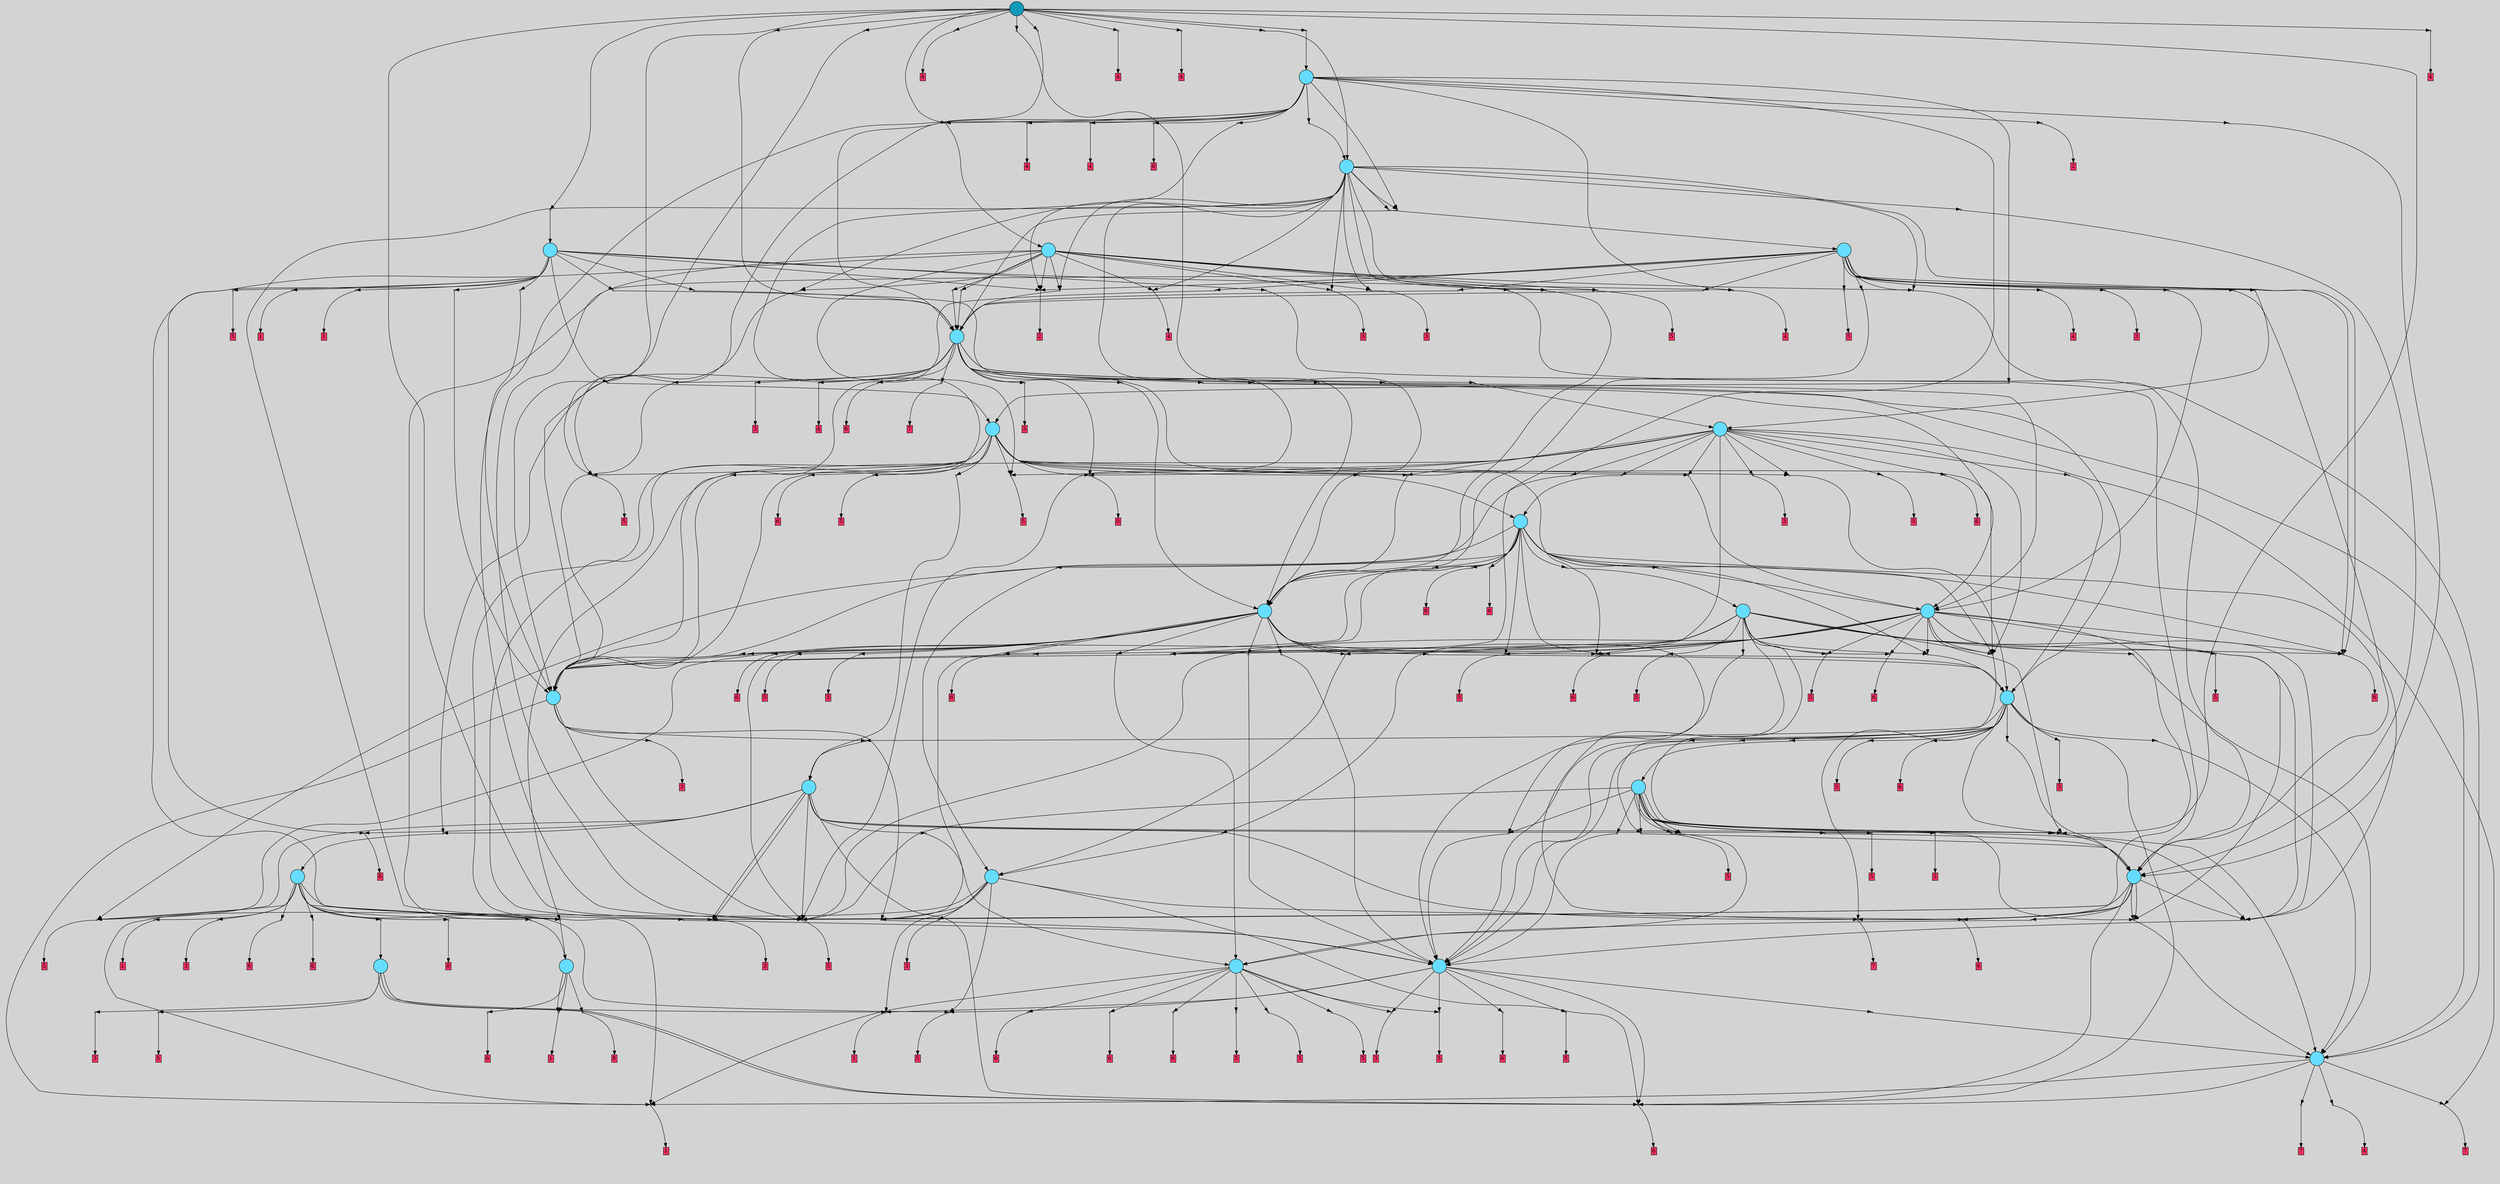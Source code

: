 // File exported with GEGELATI v1.3.1
// On the 2024-07-08 17:40:06
// With the MARL::MarlTPGGraphDotExporter
digraph{
	graph[pad = "0.212, 0.055" bgcolor = lightgray]
	node[shape=circle style = filled label = ""]
		T14 [fillcolor="#66ddff"]
		T43 [fillcolor="#66ddff"]
		T49 [fillcolor="#66ddff"]
		T63 [fillcolor="#66ddff"]
		T84 [fillcolor="#66ddff"]
		T85 [fillcolor="#66ddff"]
		T87 [fillcolor="#66ddff"]
		T124 [fillcolor="#66ddff"]
		T138 [fillcolor="#66ddff"]
		T204 [fillcolor="#66ddff"]
		T218 [fillcolor="#66ddff"]
		T230 [fillcolor="#66ddff"]
		T255 [fillcolor="#66ddff"]
		T291 [fillcolor="#66ddff"]
		T292 [fillcolor="#66ddff"]
		T318 [fillcolor="#66ddff"]
		T462 [fillcolor="#66ddff"]
		T463 [fillcolor="#66ddff"]
		T528 [fillcolor="#66ddff"]
		T565 [fillcolor="#66ddff"]
		T637 [fillcolor="#66ddff"]
		T638 [fillcolor="#66ddff"]
		T652 [fillcolor="#66ddff"]
		T676 [fillcolor="#66ddff"]
		T828 [fillcolor="#1199bb"]
		P27655 [fillcolor="#cccccc" shape=point] //
		I27655 [shape=box style=invis label="7|6&4|7#0|1&#92;n2|5&2|5#1|0&#92;n7|1&3|4#1|6&#92;n4|3&1|3#0|6&#92;n"]
		P27655 -> I27655[style=invis]
		A13993 [fillcolor="#ff3366" shape=box margin=0.03 width=0 height=0 label="6"]
		T14 -> P27655 -> A13993
		P27656 [fillcolor="#cccccc" shape=point] //
		I27656 [shape=box style=invis label="5|4&2|3#4|0&#92;n6|4&3|7#3|3&#92;n7|3&3|6#2|3&#92;n7|3&1|0#3|0&#92;n1|5&2|3#4|5&#92;n5|3&3|1#4|7&#92;n1|6&0|0#4|5&#92;n"]
		P27656 -> I27656[style=invis]
		A13994 [fillcolor="#ff3366" shape=box margin=0.03 width=0 height=0 label="1"]
		T14 -> P27656 -> A13994
		P27657 [fillcolor="#cccccc" shape=point] //
		I27657 [shape=box style=invis label="3|0&2|4#3|6&#92;n0|6&1|2#1|1&#92;n5|6&2|0#0|4&#92;n0|4&1|3#2|6&#92;n1|3&3|7#3|1&#92;n4|4&3|0#0|1&#92;n6|1&1|6#3|7&#92;n5|4&4|2#3|2&#92;n5|5&1|1#4|6&#92;n"]
		P27657 -> I27657[style=invis]
		A13995 [fillcolor="#ff3366" shape=box margin=0.03 width=0 height=0 label="8"]
		T14 -> P27657 -> A13995
		T14 -> P27656
		P27658 [fillcolor="#cccccc" shape=point] //
		I27658 [shape=box style=invis label="2|5&3|4#0|5&#92;n5|7&0|5#1|4&#92;n5|6&1|7#4|5&#92;n7|2&2|1#3|7&#92;n7|0&2|7#1|7&#92;n4|2&3|2#0|2&#92;n5|4&2|3#0|6&#92;n5|2&2|3#3|7&#92;n"]
		P27658 -> I27658[style=invis]
		A13996 [fillcolor="#ff3366" shape=box margin=0.03 width=0 height=0 label="7"]
		T43 -> P27658 -> A13996
		P27659 [fillcolor="#cccccc" shape=point] //
		I27659 [shape=box style=invis label="8|6&2|6#3|3&#92;n1|0&0|5#2|2&#92;n7|5&2|0#0|6&#92;n0|5&3|0#2|5&#92;n3|4&1|1#0|7&#92;n"]
		P27659 -> I27659[style=invis]
		A13997 [fillcolor="#ff3366" shape=box margin=0.03 width=0 height=0 label="6"]
		T43 -> P27659 -> A13997
		P27660 [fillcolor="#cccccc" shape=point] //
		I27660 [shape=box style=invis label="3|3&2|7#1|4&#92;n5|3&1|3#4|1&#92;n1|6&4|4#4|6&#92;n2|5&3|0#2|4&#92;n5|3&3|0#4|7&#92;n"]
		P27660 -> I27660[style=invis]
		A13998 [fillcolor="#ff3366" shape=box margin=0.03 width=0 height=0 label="4"]
		T43 -> P27660 -> A13998
		P27661 [fillcolor="#cccccc" shape=point] //
		I27661 [shape=box style=invis label="7|2&2|0#3|7&#92;n5|4&2|3#0|6&#92;n5|7&0|5#1|4&#92;n2|5&3|4#0|5&#92;n7|1&3|7#0|3&#92;n4|2&3|2#0|2&#92;n3|4&0|3#1|3&#92;n7|2&2|2#0|4&#92;n2|3&0|1#0|6&#92;n5|7&2|3#3|7&#92;n"]
		P27661 -> I27661[style=invis]
		A13999 [fillcolor="#ff3366" shape=box margin=0.03 width=0 height=0 label="7"]
		T43 -> P27661 -> A13999
		P27662 [fillcolor="#cccccc" shape=point] //
		I27662 [shape=box style=invis label="8|3&1|5#3|7&#92;n3|3&3|4#2|7&#92;n0|7&2|3#4|3&#92;n0|0&3|4#1|4&#92;n5|4&2|7#4|0&#92;n"]
		P27662 -> I27662[style=invis]
		A14000 [fillcolor="#ff3366" shape=box margin=0.03 width=0 height=0 label="1"]
		T43 -> P27662 -> A14000
		P27663 [fillcolor="#cccccc" shape=point] //
		I27663 [shape=box style=invis label="0|7&2|4#2|1&#92;n7|3&1|1#1|5&#92;n4|6&3|3#0|4&#92;n7|7&4|6#4|6&#92;n6|7&0|7#3|5&#92;n"]
		P27663 -> I27663[style=invis]
		A14001 [fillcolor="#ff3366" shape=box margin=0.03 width=0 height=0 label="3"]
		T49 -> P27663 -> A14001
		P27664 [fillcolor="#cccccc" shape=point] //
		I27664 [shape=box style=invis label="5|0&2|4#1|1&#92;n8|5&3|7#3|4&#92;n8|6&0|5#4|0&#92;n5|3&2|1#0|6&#92;n2|5&4|2#0|4&#92;n3|2&3|4#3|1&#92;n2|7&4|2#0|6&#92;n"]
		P27664 -> I27664[style=invis]
		A14002 [fillcolor="#ff3366" shape=box margin=0.03 width=0 height=0 label="5"]
		T49 -> P27664 -> A14002
		T49 -> P27659
		P27665 [fillcolor="#cccccc" shape=point] //
		I27665 [shape=box style=invis label="3|3&3|4#2|1&#92;n2|4&2|4#1|4&#92;n5|4&2|3#4|0&#92;n4|3&3|6#2|3&#92;n1|5&1|0#2|2&#92;n5|3&2|3#4|7&#92;n1|6&0|0#4|5&#92;n8|4&1|5#3|7&#92;n4|0&2|7#3|5&#92;n1|5&2|3#4|5&#92;n"]
		P27665 -> I27665[style=invis]
		A14003 [fillcolor="#ff3366" shape=box margin=0.03 width=0 height=0 label="1"]
		T49 -> P27665 -> A14003
		T49 -> P27659
		P27666 [fillcolor="#cccccc" shape=point] //
		I27666 [shape=box style=invis label="1|0&0|1#2|2&#92;n5|0&4|5#1|7&#92;n8|6&2|6#3|3&#92;n7|5&2|0#0|6&#92;n0|5&3|0#2|5&#92;n3|4&1|1#0|7&#92;n"]
		P27666 -> I27666[style=invis]
		A14004 [fillcolor="#ff3366" shape=box margin=0.03 width=0 height=0 label="6"]
		T63 -> P27666 -> A14004
		P27667 [fillcolor="#cccccc" shape=point] //
		I27667 [shape=box style=invis label="8|2&4|4#3|6&#92;n4|5&2|6#3|5&#92;n4|5&3|1#0|1&#92;n2|3&1|5#1|6&#92;n"]
		P27667 -> I27667[style=invis]
		A14005 [fillcolor="#ff3366" shape=box margin=0.03 width=0 height=0 label="5"]
		T63 -> P27667 -> A14005
		T63 -> P27665
		P27668 [fillcolor="#cccccc" shape=point] //
		I27668 [shape=box style=invis label="1|0&2|7#4|1&#92;n8|3&1|5#0|6&#92;n1|1&1|7#1|7&#92;n8|6&1|7#4|4&#92;n7|7&4|0#2|5&#92;n3|5&3|5#1|5&#92;n"]
		P27668 -> I27668[style=invis]
		T63 -> P27668 -> T43
		T63 -> P27659
		P27669 [fillcolor="#cccccc" shape=point] //
		I27669 [shape=box style=invis label="7|7&4|6#4|6&#92;n1|6&3|3#0|4&#92;n6|7&0|7#3|5&#92;n5|0&2|6#3|2&#92;n7|3&1|1#1|5&#92;n"]
		P27669 -> I27669[style=invis]
		A14006 [fillcolor="#ff3366" shape=box margin=0.03 width=0 height=0 label="3"]
		T63 -> P27669 -> A14006
		P27670 [fillcolor="#cccccc" shape=point] //
		I27670 [shape=box style=invis label="5|0&2|1#1|3&#92;n1|6&4|5#2|3&#92;n7|5&3|0#4|6&#92;n8|6&0|5#4|0&#92;n"]
		P27670 -> I27670[style=invis]
		A14007 [fillcolor="#ff3366" shape=box margin=0.03 width=0 height=0 label="5"]
		T63 -> P27670 -> A14007
		P27671 [fillcolor="#cccccc" shape=point] //
		I27671 [shape=box style=invis label="8|5&4|0#0|4&#92;n2|1&4|2#0|6&#92;n5|0&3|2#4|6&#92;n5|3&2|0#3|4&#92;n"]
		P27671 -> I27671[style=invis]
		A14008 [fillcolor="#ff3366" shape=box margin=0.03 width=0 height=0 label="5"]
		T63 -> P27671 -> A14008
		P27672 [fillcolor="#cccccc" shape=point] //
		I27672 [shape=box style=invis label="5|0&4|5#1|7&#92;n8|6&2|6#3|3&#92;n5|3&4|7#1|3&#92;n2|0&3|5#0|2&#92;n1|0&0|1#2|2&#92;n7|0&2|0#0|4&#92;n0|5&3|0#2|5&#92;n3|4&1|1#0|7&#92;n"]
		P27672 -> I27672[style=invis]
		T84 -> P27672 -> T63
		P27673 [fillcolor="#cccccc" shape=point] //
		I27673 [shape=box style=invis label="1|3&2|3#0|0&#92;n0|7&2|0#2|1&#92;n3|0&2|1#3|1&#92;n6|2&4|3#2|0&#92;n7|7&2|6#0|6&#92;n"]
		P27673 -> I27673[style=invis]
		A14009 [fillcolor="#ff3366" shape=box margin=0.03 width=0 height=0 label="3"]
		T84 -> P27673 -> A14009
		T84 -> P27659
		T84 -> P27665
		P27674 [fillcolor="#cccccc" shape=point] //
		I27674 [shape=box style=invis label="8|6&2|6#3|3&#92;n0|5&3|0#2|5&#92;n7|5&3|0#0|6&#92;n1|0&0|5#2|2&#92;n3|4&1|1#0|7&#92;n"]
		P27674 -> I27674[style=invis]
		A14010 [fillcolor="#ff3366" shape=box margin=0.03 width=0 height=0 label="6"]
		T84 -> P27674 -> A14010
		T84 -> P27670
		T84 -> P27662
		P27675 [fillcolor="#cccccc" shape=point] //
		I27675 [shape=box style=invis label="8|6&2|6#3|3&#92;n0|5&3|0#2|5&#92;n7|5&1|0#0|6&#92;n1|0&0|5#2|2&#92;n3|4&1|1#0|7&#92;n"]
		P27675 -> I27675[style=invis]
		A14011 [fillcolor="#ff3366" shape=box margin=0.03 width=0 height=0 label="6"]
		T85 -> P27675 -> A14011
		T85 -> P27667
		T85 -> P27662
		P27676 [fillcolor="#cccccc" shape=point] //
		I27676 [shape=box style=invis label="0|0&3|1#4|5&#92;n4|5&2|7#0|6&#92;n6|5&3|4#4|7&#92;n"]
		P27676 -> I27676[style=invis]
		A14012 [fillcolor="#ff3366" shape=box margin=0.03 width=0 height=0 label="6"]
		T85 -> P27676 -> A14012
		P27677 [fillcolor="#cccccc" shape=point] //
		I27677 [shape=box style=invis label="5|0&2|4#1|1&#92;n4|1&3|6#2|1&#92;n8|5&3|7#3|4&#92;n8|6&0|5#4|0&#92;n5|3&2|1#0|3&#92;n2|5&4|2#0|4&#92;n3|2&3|4#3|1&#92;n2|7&4|2#0|6&#92;n"]
		P27677 -> I27677[style=invis]
		A14013 [fillcolor="#ff3366" shape=box margin=0.03 width=0 height=0 label="5"]
		T85 -> P27677 -> A14013
		P27678 [fillcolor="#cccccc" shape=point] //
		I27678 [shape=box style=invis label="2|2&4|7#0|6&#92;n2|3&1|5#1|6&#92;n6|5&3|3#1|5&#92;n1|4&3|6#4|6&#92;n3|0&1|0#3|5&#92;n8|2&4|0#3|6&#92;n"]
		P27678 -> I27678[style=invis]
		A14014 [fillcolor="#ff3366" shape=box margin=0.03 width=0 height=0 label="5"]
		T85 -> P27678 -> A14014
		T85 -> P27669
		P27679 [fillcolor="#cccccc" shape=point] //
		I27679 [shape=box style=invis label="2|2&4|7#0|6&#92;n2|3&1|5#1|6&#92;n6|5&3|3#1|5&#92;n8|2&4|0#3|6&#92;n3|0&1|0#3|5&#92;n1|2&3|6#4|6&#92;n"]
		P27679 -> I27679[style=invis]
		A14015 [fillcolor="#ff3366" shape=box margin=0.03 width=0 height=0 label="5"]
		T85 -> P27679 -> A14015
		P27680 [fillcolor="#cccccc" shape=point] //
		I27680 [shape=box style=invis label="8|0&2|6#3|3&#92;n5|5&3|0#2|5&#92;n7|5&3|0#0|6&#92;n1|0&0|5#2|2&#92;n"]
		P27680 -> I27680[style=invis]
		A14016 [fillcolor="#ff3366" shape=box margin=0.03 width=0 height=0 label="6"]
		T85 -> P27680 -> A14016
		P27681 [fillcolor="#cccccc" shape=point] //
		I27681 [shape=box style=invis label="1|0&0|1#2|2&#92;n8|6&2|6#3|3&#92;n2|0&3|5#0|2&#92;n5|0&4|5#1|7&#92;n7|0&2|0#0|6&#92;n0|5&3|0#2|5&#92;n3|4&1|1#0|7&#92;n"]
		P27681 -> I27681[style=invis]
		T87 -> P27681 -> T63
		P27682 [fillcolor="#cccccc" shape=point] //
		I27682 [shape=box style=invis label="5|0&2|3#0|4&#92;n2|4&1|6#2|3&#92;n3|1&2|2#4|3&#92;n5|7&0|1#2|3&#92;n3|6&3|0#3|2&#92;n"]
		P27682 -> I27682[style=invis]
		A14017 [fillcolor="#ff3366" shape=box margin=0.03 width=0 height=0 label="5"]
		T87 -> P27682 -> A14017
		P27683 [fillcolor="#cccccc" shape=point] //
		I27683 [shape=box style=invis label="2|1&2|0#1|6&#92;n5|4&2|3#4|0&#92;n4|3&3|6#2|3&#92;n3|3&3|4#2|1&#92;n1|5&1|0#2|2&#92;n5|3&2|3#4|7&#92;n1|6&0|0#4|5&#92;n8|4&1|5#3|7&#92;n4|0&2|7#1|5&#92;n1|5&2|3#4|5&#92;n"]
		P27683 -> I27683[style=invis]
		A14018 [fillcolor="#ff3366" shape=box margin=0.03 width=0 height=0 label="1"]
		T87 -> P27683 -> A14018
		P27684 [fillcolor="#cccccc" shape=point] //
		I27684 [shape=box style=invis label="0|7&2|4#2|1&#92;n3|0&1|2#4|3&#92;n4|6&2|3#0|4&#92;n7|3&2|7#2|7&#92;n7|5&4|2#4|6&#92;n"]
		P27684 -> I27684[style=invis]
		A14019 [fillcolor="#ff3366" shape=box margin=0.03 width=0 height=0 label="3"]
		T87 -> P27684 -> A14019
		T87 -> P27670
		P27685 [fillcolor="#cccccc" shape=point] //
		I27685 [shape=box style=invis label="2|6&1|2#2|4&#92;n8|6&2|6#3|3&#92;n1|0&0|5#2|2&#92;n3|4&1|1#0|7&#92;n0|5&3|0#2|5&#92;n7|5&2|0#0|6&#92;n"]
		P27685 -> I27685[style=invis]
		A14020 [fillcolor="#ff3366" shape=box margin=0.03 width=0 height=0 label="6"]
		T87 -> P27685 -> A14020
		P27686 [fillcolor="#cccccc" shape=point] //
		I27686 [shape=box style=invis label="0|5&3|0#2|2&#92;n7|4&3|0#0|6&#92;n3|5&0|2#4|1&#92;n1|0&0|5#2|2&#92;n3|4&1|1#0|7&#92;n"]
		P27686 -> I27686[style=invis]
		A14021 [fillcolor="#ff3366" shape=box margin=0.03 width=0 height=0 label="6"]
		T87 -> P27686 -> A14021
		P27687 [fillcolor="#cccccc" shape=point] //
		I27687 [shape=box style=invis label="6|0&4|5#1|0&#92;n3|6&3|3#0|4&#92;n0|7&2|4#2|1&#92;n1|6&2|6#1|0&#92;n6|4&0|7#3|5&#92;n"]
		P27687 -> I27687[style=invis]
		T87 -> P27687 -> T14
		P27688 [fillcolor="#cccccc" shape=point] //
		I27688 [shape=box style=invis label="1|5&2|3#4|5&#92;n2|4&2|4#1|4&#92;n5|4&2|3#4|0&#92;n4|3&3|6#2|3&#92;n1|5&1|0#2|2&#92;n5|7&2|3#4|7&#92;n1|6&0|0#4|5&#92;n4|0&2|7#3|5&#92;n3|3&3|4#2|1&#92;n"]
		P27688 -> I27688[style=invis]
		T87 -> P27688 -> T49
		P27689 [fillcolor="#cccccc" shape=point] //
		I27689 [shape=box style=invis label="6|0&4|5#1|0&#92;n6|4&0|7#3|5&#92;n0|7&2|4#2|4&#92;n1|6&2|6#1|0&#92;n3|6&3|3#0|4&#92;n"]
		P27689 -> I27689[style=invis]
		T87 -> P27689 -> T14
		P27690 [fillcolor="#cccccc" shape=point] //
		I27690 [shape=box style=invis label="1|4&4|7#4|5&#92;n0|6&1|2#1|1&#92;n5|6&2|0#0|4&#92;n3|0&2|4#4|6&#92;n0|4&1|3#2|6&#92;n1|3&3|7#3|1&#92;n4|4&3|0#0|1&#92;n6|1&1|6#3|7&#92;n5|4&4|2#3|2&#92;n5|5&1|1#4|6&#92;n"]
		P27690 -> I27690[style=invis]
		A14022 [fillcolor="#ff3366" shape=box margin=0.03 width=0 height=0 label="8"]
		T87 -> P27690 -> A14022
		P27691 [fillcolor="#cccccc" shape=point] //
		I27691 [shape=box style=invis label="4|6&1|5#2|0&#92;n8|6&2|6#3|3&#92;n5|4&4|7#3|2&#92;n3|4&1|1#0|7&#92;n0|5&3|0#2|5&#92;n1|0&0|5#2|2&#92;n7|5&4|0#0|6&#92;n"]
		P27691 -> I27691[style=invis]
		T124 -> P27691 -> T85
		P27692 [fillcolor="#cccccc" shape=point] //
		I27692 [shape=box style=invis label="0|5&4|2#0|4&#92;n6|5&3|3#1|6&#92;n5|3&2|6#3|2&#92;n1|0&2|2#1|3&#92;n2|2&4|2#1|1&#92;n1|6&4|5#1|3&#92;n2|4&0|1#0|5&#92;n"]
		P27692 -> I27692[style=invis]
		T124 -> P27692 -> T43
		P27693 [fillcolor="#cccccc" shape=point] //
		I27693 [shape=box style=invis label="2|5&3|4#0|5&#92;n5|7&0|5#1|4&#92;n5|6&1|7#4|5&#92;n8|2&1|7#1|1&#92;n7|0&2|7#1|7&#92;n4|2&3|2#0|2&#92;n7|2&2|1#3|7&#92;n5|4&2|3#0|6&#92;n"]
		P27693 -> I27693[style=invis]
		A14023 [fillcolor="#ff3366" shape=box margin=0.03 width=0 height=0 label="7"]
		T124 -> P27693 -> A14023
		P27694 [fillcolor="#cccccc" shape=point] //
		I27694 [shape=box style=invis label="1|0&0|1#2|2&#92;n7|0&3|3#2|3&#92;n0|5&3|0#2|5&#92;n5|0&4|5#1|7&#92;n7|0&1|0#0|6&#92;n8|6&2|6#3|3&#92;n3|4&1|1#0|7&#92;n"]
		P27694 -> I27694[style=invis]
		T124 -> P27694 -> T63
		T124 -> P27674
		P27695 [fillcolor="#cccccc" shape=point] //
		I27695 [shape=box style=invis label="1|3&2|3#0|5&#92;n3|0&3|1#3|1&#92;n7|7&2|6#0|6&#92;n"]
		P27695 -> I27695[style=invis]
		A14024 [fillcolor="#ff3366" shape=box margin=0.03 width=0 height=0 label="3"]
		T124 -> P27695 -> A14024
		P27696 [fillcolor="#cccccc" shape=point] //
		I27696 [shape=box style=invis label="8|0&1|5#3|0&#92;n3|3&3|4#2|1&#92;n8|5&0|6#4|3&#92;n4|3&3|6#2|3&#92;n1|3&1|0#2|2&#92;n7|4&0|1#4|3&#92;n5|3&2|3#4|7&#92;n4|0&2|5#1|5&#92;n"]
		P27696 -> I27696[style=invis]
		A14025 [fillcolor="#ff3366" shape=box margin=0.03 width=0 height=0 label="5"]
		T124 -> P27696 -> A14025
		T124 -> P27659
		T124 -> P27692
		P27697 [fillcolor="#cccccc" shape=point] //
		I27697 [shape=box style=invis label="4|6&1|5#2|0&#92;n8|6&2|6#3|3&#92;n7|5&4|0#0|6&#92;n3|4&1|1#0|7&#92;n0|5&3|0#2|5&#92;n1|0&0|5#2|2&#92;n5|4&4|4#3|2&#92;n"]
		P27697 -> I27697[style=invis]
		T138 -> P27697 -> T85
		T138 -> P27692
		T138 -> P27693
		P27698 [fillcolor="#cccccc" shape=point] //
		I27698 [shape=box style=invis label="4|2&2|6#3|1&#92;n1|7&3|7#0|3&#92;n5|0&3|6#4|0&#92;n4|4&1|1#0|4&#92;n1|6&3|0#0|1&#92;n"]
		P27698 -> I27698[style=invis]
		A14026 [fillcolor="#ff3366" shape=box margin=0.03 width=0 height=0 label="6"]
		T138 -> P27698 -> A14026
		T138 -> P27695
		T138 -> P27696
		T138 -> P27694
		T138 -> P27659
		T138 -> P27682
		T138 -> P27695
		P27699 [fillcolor="#cccccc" shape=point] //
		I27699 [shape=box style=invis label="5|4&2|3#4|0&#92;n2|4&2|4#1|4&#92;n4|5&3|6#2|3&#92;n2|3&2|3#4|7&#92;n1|5&1|0#2|2&#92;n1|5&2|3#4|5&#92;n1|4&0|0#4|5&#92;n8|4&1|5#3|7&#92;n4|5&4|3#4|1&#92;n"]
		P27699 -> I27699[style=invis]
		T138 -> P27699 -> T87
		P27700 [fillcolor="#cccccc" shape=point] //
		I27700 [shape=box style=invis label="7|5&4|0#0|6&#92;n8|6&2|6#3|3&#92;n3|4&1|1#0|7&#92;n0|5&3|0#2|5&#92;n1|0&2|5#2|2&#92;n5|0&1|3#2|7&#92;n5|4&4|4#3|2&#92;n"]
		P27700 -> I27700[style=invis]
		T204 -> P27700 -> T85
		P27701 [fillcolor="#cccccc" shape=point] //
		I27701 [shape=box style=invis label="1|2&2|0#4|3&#92;n2|3&0|2#4|2&#92;n3|1&3|0#3|5&#92;n2|2&1|2#4|6&#92;n5|2&4|0#3|5&#92;n1|3&4|3#1|2&#92;n2|0&1|4#2|0&#92;n5|6&3|3#1|5&#92;n"]
		P27701 -> I27701[style=invis]
		T204 -> P27701 -> T43
		P27702 [fillcolor="#cccccc" shape=point] //
		I27702 [shape=box style=invis label="1|2&1|1#4|4&#92;n7|7&2|6#0|7&#92;n0|5&3|2#2|3&#92;n7|6&2|3#0|4&#92;n7|0&1|0#0|6&#92;n7|5&4|3#2|2&#92;n6|0&1|2#4|4&#92;n"]
		P27702 -> I27702[style=invis]
		T204 -> P27702 -> T63
		P27703 [fillcolor="#cccccc" shape=point] //
		I27703 [shape=box style=invis label="8|2&4|0#3|6&#92;n2|3&1|1#1|6&#92;n6|5&3|3#1|5&#92;n2|2&4|7#0|6&#92;n3|0&1|0#3|5&#92;n1|2&3|6#4|6&#92;n"]
		P27703 -> I27703[style=invis]
		A14027 [fillcolor="#ff3366" shape=box margin=0.03 width=0 height=0 label="5"]
		T204 -> P27703 -> A14027
		P27704 [fillcolor="#cccccc" shape=point] //
		I27704 [shape=box style=invis label="0|7&0|3#1|2&#92;n0|0&4|2#0|3&#92;n1|4&0|3#4|5&#92;n0|5&2|2#2|1&#92;n"]
		P27704 -> I27704[style=invis]
		T204 -> P27704 -> T124
		P27705 [fillcolor="#cccccc" shape=point] //
		I27705 [shape=box style=invis label="1|3&3|7#0|2&#92;n0|1&1|0#3|2&#92;n3|0&2|4#0|2&#92;n0|1&1|0#0|3&#92;n1|4&3|3#3|1&#92;n"]
		P27705 -> I27705[style=invis]
		T204 -> P27705 -> T124
		P27706 [fillcolor="#cccccc" shape=point] //
		I27706 [shape=box style=invis label="3|5&2|5#3|2&#92;n5|0&4|5#3|6&#92;n4|5&2|1#3|6&#92;n3|4&1|1#0|5&#92;n3|2&3|5#1|5&#92;n5|7&1|2#4|2&#92;n0|4&1|2#0|4&#92;n4|0&1|0#4|6&#92;n6|4&1|2#3|5&#92;n"]
		P27706 -> I27706[style=invis]
		T204 -> P27706 -> T63
		P27707 [fillcolor="#cccccc" shape=point] //
		I27707 [shape=box style=invis label="8|2&2|0#3|6&#92;n8|2&3|6#4|6&#92;n3|0&1|0#3|5&#92;n"]
		P27707 -> I27707[style=invis]
		A14028 [fillcolor="#ff3366" shape=box margin=0.03 width=0 height=0 label="5"]
		T204 -> P27707 -> A14028
		T204 -> P27700
		T204 -> P27701
		P27708 [fillcolor="#cccccc" shape=point] //
		I27708 [shape=box style=invis label="0|0&3|2#0|3&#92;n5|2&1|0#2|2&#92;n1|4&0|3#4|5&#92;n"]
		P27708 -> I27708[style=invis]
		T204 -> P27708 -> T124
		T204 -> P27696
		P27709 [fillcolor="#cccccc" shape=point] //
		I27709 [shape=box style=invis label="1|5&2|0#1|7&#92;n3|0&0|7#0|0&#92;n8|2&0|2#1|4&#92;n5|6&4|2#3|6&#92;n5|4&1|0#2|6&#92;n8|0&0|7#4|5&#92;n2|7&0|6#0|7&#92;n5|0&3|7#4|1&#92;n3|2&0|7#1|3&#92;n"]
		P27709 -> I27709[style=invis]
		A14029 [fillcolor="#ff3366" shape=box margin=0.03 width=0 height=0 label="3"]
		T204 -> P27709 -> A14029
		T204 -> P27700
		T218 -> P27662
		T218 -> P27672
		P27710 [fillcolor="#cccccc" shape=point] //
		I27710 [shape=box style=invis label="1|7&2|0#0|7&#92;n1|2&3|6#4|6&#92;n8|2&4|0#3|6&#92;n6|5&4|1#1|5&#92;n2|7&3|2#1|2&#92;n2|2&4|7#0|6&#92;n5|4&4|4#3|4&#92;n2|3&1|5#1|6&#92;n2|0&1|1#3|5&#92;n8|5&2|5#3|6&#92;n"]
		P27710 -> I27710[style=invis]
		T218 -> P27710 -> T138
		P27711 [fillcolor="#cccccc" shape=point] //
		I27711 [shape=box style=invis label="7|7&2|6#0|6&#92;n3|0&3|1#4|1&#92;n"]
		P27711 -> I27711[style=invis]
		A14030 [fillcolor="#ff3366" shape=box margin=0.03 width=0 height=0 label="3"]
		T218 -> P27711 -> A14030
		T218 -> P27696
		P27712 [fillcolor="#cccccc" shape=point] //
		I27712 [shape=box style=invis label="1|2&2|0#4|3&#92;n1|3&1|6#0|3&#92;n1|3&0|2#4|2&#92;n2|0&1|4#2|5&#92;n5|6&3|3#1|5&#92;n2|4&1|0#0|1&#92;n5|2&4|0#3|5&#92;n"]
		P27712 -> I27712[style=invis]
		T230 -> P27712 -> T43
		P27713 [fillcolor="#cccccc" shape=point] //
		I27713 [shape=box style=invis label="7|5&4|3#2|2&#92;n7|7&2|6#0|7&#92;n0|5&3|2#2|3&#92;n7|0&1|0#0|6&#92;n7|5&3|4#1|6&#92;n1|2&1|1#4|4&#92;n6|0&1|2#4|4&#92;n"]
		P27713 -> I27713[style=invis]
		T230 -> P27713 -> T63
		P27714 [fillcolor="#cccccc" shape=point] //
		I27714 [shape=box style=invis label="8|7&4|4#3|6&#92;n7|7&2|3#1|5&#92;n0|0&1|0#3|5&#92;n1|2&3|6#4|5&#92;n2|1&4|6#0|4&#92;n"]
		P27714 -> I27714[style=invis]
		A14031 [fillcolor="#ff3366" shape=box margin=0.03 width=0 height=0 label="5"]
		T230 -> P27714 -> A14031
		P27715 [fillcolor="#cccccc" shape=point] //
		I27715 [shape=box style=invis label="1|0&0|1#2|2&#92;n3|4&1|1#0|7&#92;n0|5&3|4#2|5&#92;n7|0&3|3#2|3&#92;n7|0&1|0#0|6&#92;n8|6&2|6#3|3&#92;n5|0&4|5#1|6&#92;n"]
		P27715 -> I27715[style=invis]
		T230 -> P27715 -> T63
		T230 -> P27705
		P27716 [fillcolor="#cccccc" shape=point] //
		I27716 [shape=box style=invis label="5|5&3|6#4|2&#92;n8|6&1|3#3|3&#92;n6|3&2|7#4|1&#92;n5|3&3|0#1|4&#92;n0|1&2|0#2|6&#92;n1|0&0|5#2|6&#92;n1|4&0|1#2|6&#92;n7|4&0|1#2|0&#92;n"]
		P27716 -> I27716[style=invis]
		A14032 [fillcolor="#ff3366" shape=box margin=0.03 width=0 height=0 label="6"]
		T230 -> P27716 -> A14032
		P27717 [fillcolor="#cccccc" shape=point] //
		I27717 [shape=box style=invis label="8|7&0|2#0|1&#92;n4|7&1|3#3|0&#92;n8|0&2|5#3|4&#92;n2|7&4|0#0|3&#92;n"]
		P27717 -> I27717[style=invis]
		A14033 [fillcolor="#ff3366" shape=box margin=0.03 width=0 height=0 label="3"]
		T230 -> P27717 -> A14033
		T230 -> P27693
		P27718 [fillcolor="#cccccc" shape=point] //
		I27718 [shape=box style=invis label="8|4&0|5#3|4&#92;n2|4&2|2#1|2&#92;n0|2&3|1#0|0&#92;n2|6&2|1#4|4&#92;n6|0&0|6#2|1&#92;n"]
		P27718 -> I27718[style=invis]
		T230 -> P27718 -> T204
		T230 -> P27708
		P27719 [fillcolor="#cccccc" shape=point] //
		I27719 [shape=box style=invis label="0|0&4|2#3|3&#92;n0|5&2|2#2|6&#92;n8|0&1|3#2|0&#92;n1|7&0|3#4|5&#92;n"]
		P27719 -> I27719[style=invis]
		T230 -> P27719 -> T124
		T230 -> P27659
		T230 -> P27710
		P27720 [fillcolor="#cccccc" shape=point] //
		I27720 [shape=box style=invis label="2|3&0|2#4|2&#92;n1|6&4|3#2|5&#92;n4|2&4|0#3|5&#92;n2|0&1|4#2|0&#92;n0|3&4|5#1|2&#92;n4|0&4|3#3|1&#92;n5|6&1|3#1|5&#92;n2|2&2|7#4|3&#92;n"]
		P27720 -> I27720[style=invis]
		T255 -> P27720 -> T218
		P27721 [fillcolor="#cccccc" shape=point] //
		I27721 [shape=box style=invis label="6|3&1|5#0|2&#92;n3|3&3|7#2|1&#92;n8|5&3|6#0|3&#92;n4|3&3|6#2|3&#92;n4|3&1|0#2|2&#92;n1|0&4|0#0|7&#92;n5|3&2|3#4|7&#92;n7|4&0|1#4|3&#92;n"]
		P27721 -> I27721[style=invis]
		T255 -> P27721 -> T230
		P27722 [fillcolor="#cccccc" shape=point] //
		I27722 [shape=box style=invis label="6|5&3|3#1|5&#92;n2|3&1|1#1|6&#92;n2|1&2|0#2|1&#92;n2|2&4|7#0|6&#92;n1|2&3|6#4|5&#92;n3|0&1|0#3|5&#92;n"]
		P27722 -> I27722[style=invis]
		A14034 [fillcolor="#ff3366" shape=box margin=0.03 width=0 height=0 label="5"]
		T255 -> P27722 -> A14034
		T255 -> P27708
		P27723 [fillcolor="#cccccc" shape=point] //
		I27723 [shape=box style=invis label="1|0&0|1#2|2&#92;n7|0&3|3#2|3&#92;n0|5&3|0#2|5&#92;n3|4&1|1#0|7&#92;n7|0&1|0#0|6&#92;n8|6&2|6#3|3&#92;n5|0&4|5#1|6&#92;n"]
		P27723 -> I27723[style=invis]
		T255 -> P27723 -> T63
		P27724 [fillcolor="#cccccc" shape=point] //
		I27724 [shape=box style=invis label="5|0&3|2#2|7&#92;n3|4&1|5#0|6&#92;n5|3&2|0#3|4&#92;n8|5&4|0#0|3&#92;n2|1&4|2#0|6&#92;n2|3&0|0#0|5&#92;n"]
		P27724 -> I27724[style=invis]
		A14035 [fillcolor="#ff3366" shape=box margin=0.03 width=0 height=0 label="5"]
		T255 -> P27724 -> A14035
		P27725 [fillcolor="#cccccc" shape=point] //
		I27725 [shape=box style=invis label="0|3&3|0#4|3&#92;n4|6&2|1#3|5&#92;n1|0&0|5#0|3&#92;n"]
		P27725 -> I27725[style=invis]
		A14036 [fillcolor="#ff3366" shape=box margin=0.03 width=0 height=0 label="6"]
		T255 -> P27725 -> A14036
		T255 -> P27693
		P27726 [fillcolor="#cccccc" shape=point] //
		I27726 [shape=box style=invis label="5|1&2|0#2|2&#92;n5|2&4|1#3|1&#92;n1|4&2|0#0|7&#92;n1|2&4|0#3|6&#92;n6|0&1|1#3|5&#92;n2|3&1|1#1|6&#92;n1|2&2|0#3|3&#92;n1|2&3|6#4|6&#92;n2|6&3|6#3|4&#92;n"]
		P27726 -> I27726[style=invis]
		T255 -> P27726 -> T84
		T255 -> P27694
		P27727 [fillcolor="#cccccc" shape=point] //
		I27727 [shape=box style=invis label="5|6&2|3#1|7&#92;n5|0&3|2#4|6&#92;n8|5&4|7#0|3&#92;n2|1&4|2#0|6&#92;n5|3&2|0#3|4&#92;n"]
		P27727 -> I27727[style=invis]
		A14037 [fillcolor="#ff3366" shape=box margin=0.03 width=0 height=0 label="5"]
		T255 -> P27727 -> A14037
		P27728 [fillcolor="#cccccc" shape=point] //
		I27728 [shape=box style=invis label="5|0&3|2#1|1&#92;n8|5&3|7#0|3&#92;n7|2&2|6#4|5&#92;n"]
		P27728 -> I27728[style=invis]
		A14038 [fillcolor="#ff3366" shape=box margin=0.03 width=0 height=0 label="6"]
		T255 -> P27728 -> A14038
		T255 -> P27692
		P27729 [fillcolor="#cccccc" shape=point] //
		I27729 [shape=box style=invis label="8|1&3|7#0|3&#92;n3|0&1|4#3|4&#92;n3|6&3|4#3|6&#92;n"]
		P27729 -> I27729[style=invis]
		A14039 [fillcolor="#ff3366" shape=box margin=0.03 width=0 height=0 label="6"]
		T255 -> P27729 -> A14039
		T255 -> P27696
		P27730 [fillcolor="#cccccc" shape=point] //
		I27730 [shape=box style=invis label="5|6&1|3#1|5&#92;n4|2&4|0#3|5&#92;n2|0&1|7#2|0&#92;n0|3&4|5#1|2&#92;n4|0&4|3#3|1&#92;n2|3&0|2#4|2&#92;n2|2&2|7#4|3&#92;n"]
		P27730 -> I27730[style=invis]
		T291 -> P27730 -> T218
		P27731 [fillcolor="#cccccc" shape=point] //
		I27731 [shape=box style=invis label="1|0&4|0#0|7&#92;n2|2&2|4#0|1&#92;n3|3&3|7#2|1&#92;n8|5&2|6#0|3&#92;n4|3&1|0#2|2&#92;n6|3&1|5#0|2&#92;n5|3&2|3#4|7&#92;n7|4&0|1#4|3&#92;n"]
		P27731 -> I27731[style=invis]
		T291 -> P27731 -> T230
		P27732 [fillcolor="#cccccc" shape=point] //
		I27732 [shape=box style=invis label="5|7&0|4#1|4&#92;n0|2&0|6#0|0&#92;n1|0&0|7#2|2&#92;n3|4&4|0#0|0&#92;n"]
		P27732 -> I27732[style=invis]
		T291 -> P27732 -> T63
		P27733 [fillcolor="#cccccc" shape=point] //
		I27733 [shape=box style=invis label="5|0&3|2#4|7&#92;n3|4&1|5#0|6&#92;n8|5&4|0#0|3&#92;n2|1&4|2#0|6&#92;n5|3&2|0#3|4&#92;n"]
		P27733 -> I27733[style=invis]
		A14040 [fillcolor="#ff3366" shape=box margin=0.03 width=0 height=0 label="5"]
		T291 -> P27733 -> A14040
		P27734 [fillcolor="#cccccc" shape=point] //
		I27734 [shape=box style=invis label="7|5&2|7#0|6&#92;n1|0&0|5#2|2&#92;n8|5&1|4#0|7&#92;n0|5&3|0#2|5&#92;n8|6&2|6#3|3&#92;n8|2&3|0#1|5&#92;n3|4&1|1#0|7&#92;n"]
		P27734 -> I27734[style=invis]
		A14041 [fillcolor="#ff3366" shape=box margin=0.03 width=0 height=0 label="6"]
		T291 -> P27734 -> A14041
		P27735 [fillcolor="#cccccc" shape=point] //
		I27735 [shape=box style=invis label="2|4&0|6#1|2&#92;n7|0&1|2#3|4&#92;n"]
		P27735 -> I27735[style=invis]
		A14042 [fillcolor="#ff3366" shape=box margin=0.03 width=0 height=0 label="3"]
		T291 -> P27735 -> A14042
		T291 -> P27726
		P27736 [fillcolor="#cccccc" shape=point] //
		I27736 [shape=box style=invis label="7|0&0|1#2|2&#92;n7|0&3|3#2|3&#92;n0|5&3|0#2|5&#92;n3|4&1|1#0|7&#92;n7|0&1|0#0|6&#92;n5|0&4|5#1|7&#92;n"]
		P27736 -> I27736[style=invis]
		T291 -> P27736 -> T63
		P27737 [fillcolor="#cccccc" shape=point] //
		I27737 [shape=box style=invis label="0|0&3|1#4|6&#92;n2|4&3|4#0|4&#92;n6|5&4|6#0|7&#92;n"]
		P27737 -> I27737[style=invis]
		A14043 [fillcolor="#ff3366" shape=box margin=0.03 width=0 height=0 label="6"]
		T291 -> P27737 -> A14043
		P27738 [fillcolor="#cccccc" shape=point] //
		I27738 [shape=box style=invis label="8|6&2|6#3|3&#92;n7|5&4|0#0|6&#92;n1|0&2|0#2|2&#92;n0|5&3|0#3|7&#92;n3|4&1|1#0|7&#92;n0|4&3|0#1|5&#92;n5|4&4|4#3|2&#92;n5|0&1|3#2|7&#92;n3|2&0|1#4|0&#92;n"]
		P27738 -> I27738[style=invis]
		T291 -> P27738 -> T85
		T291 -> P27682
		P27739 [fillcolor="#cccccc" shape=point] //
		I27739 [shape=box style=invis label="1|2&2|0#4|3&#92;n2|3&0|2#4|2&#92;n3|1&3|0#3|0&#92;n2|2&1|2#4|6&#92;n5|2&4|0#3|5&#92;n0|3&4|3#1|2&#92;n2|0&1|4#2|0&#92;n5|6&3|3#1|5&#92;n"]
		P27739 -> I27739[style=invis]
		T291 -> P27739 -> T218
		T291 -> P27672
		T291 -> P27702
		P27740 [fillcolor="#cccccc" shape=point] //
		I27740 [shape=box style=invis label="6|3&1|5#0|2&#92;n1|0&4|0#0|7&#92;n3|3&3|7#2|1&#92;n8|5&3|6#0|3&#92;n4|3&3|6#2|3&#92;n7|1&3|3#1|2&#92;n5|3&2|3#4|7&#92;n7|4&0|1#4|3&#92;n"]
		P27740 -> I27740[style=invis]
		T291 -> P27740 -> T230
		T292 -> P27720
		T292 -> P27721
		T292 -> P27708
		T292 -> P27723
		T292 -> P27725
		T292 -> P27693
		P27741 [fillcolor="#cccccc" shape=point] //
		I27741 [shape=box style=invis label="1|2&2|0#3|3&#92;n7|2&4|6#4|6&#92;n2|6&3|6#0|4&#92;n1|2&4|3#3|6&#92;n2|3&1|1#1|6&#92;n5|1&2|0#2|0&#92;n4|2&4|2#3|1&#92;n6|2&1|1#4|6&#92;n7|0&0|6#2|3&#92;n"]
		P27741 -> I27741[style=invis]
		T292 -> P27741 -> T84
		T292 -> P27694
		T292 -> P27727
		P27742 [fillcolor="#cccccc" shape=point] //
		I27742 [shape=box style=invis label="0|5&4|2#0|4&#92;n1|6&4|5#1|3&#92;n5|3&2|6#3|2&#92;n2|4&0|1#0|5&#92;n2|2&4|2#1|2&#92;n6|5&3|3#1|6&#92;n1|0&2|2#1|7&#92;n"]
		P27742 -> I27742[style=invis]
		T292 -> P27742 -> T43
		T292 -> P27729
		T292 -> P27696
		P27743 [fillcolor="#cccccc" shape=point] //
		I27743 [shape=box style=invis label="1|0&0|1#2|2&#92;n0|2&3|0#2|5&#92;n1|7&4|5#3|4&#92;n3|0&1|1#0|7&#92;n6|2&2|2#3|6&#92;n8|6&2|6#3|3&#92;n7|0&3|3#2|3&#92;n"]
		P27743 -> I27743[style=invis]
		T292 -> P27743 -> T63
		P27744 [fillcolor="#cccccc" shape=point] //
		I27744 [shape=box style=invis label="1|2&2|0#4|3&#92;n5|6&3|3#1|6&#92;n3|1&3|0#3|5&#92;n5|2&4|0#3|5&#92;n2|7&0|2#4|2&#92;n0|3&4|3#1|2&#92;n2|0&1|4#2|0&#92;n"]
		P27744 -> I27744[style=invis]
		T292 -> P27744 -> T218
		P27745 [fillcolor="#cccccc" shape=point] //
		I27745 [shape=box style=invis label="6|5&3|3#1|5&#92;n2|1&2|0#2|1&#92;n8|0&2|5#1|2&#92;n2|2&4|7#0|6&#92;n1|2&4|6#4|5&#92;n3|0&1|0#3|5&#92;n"]
		P27745 -> I27745[style=invis]
		A14044 [fillcolor="#ff3366" shape=box margin=0.03 width=0 height=0 label="5"]
		T292 -> P27745 -> A14044
		T318 -> P27720
		T318 -> P27721
		T318 -> P27723
		T318 -> P27724
		P27746 [fillcolor="#cccccc" shape=point] //
		I27746 [shape=box style=invis label="5|1&2|0#2|2&#92;n5|2&4|1#3|1&#92;n1|4&2|0#0|7&#92;n1|2&4|0#3|6&#92;n1|2&3|6#4|6&#92;n2|3&1|6#1|6&#92;n1|2&2|0#3|3&#92;n6|0&1|1#3|5&#92;n2|6&3|6#3|4&#92;n"]
		P27746 -> I27746[style=invis]
		T318 -> P27746 -> T84
		T318 -> P27694
		P27747 [fillcolor="#cccccc" shape=point] //
		I27747 [shape=box style=invis label="7|2&2|6#4|5&#92;n8|2&1|7#1|5&#92;n8|5&3|7#0|3&#92;n5|0&1|2#1|1&#92;n"]
		P27747 -> I27747[style=invis]
		A14045 [fillcolor="#ff3366" shape=box margin=0.03 width=0 height=0 label="6"]
		T318 -> P27747 -> A14045
		P27748 [fillcolor="#cccccc" shape=point] //
		I27748 [shape=box style=invis label="0|5&4|2#0|4&#92;n6|5&3|3#1|6&#92;n1|6&4|5#1|3&#92;n5|3&2|6#3|2&#92;n1|0&2|2#1|2&#92;n6|1&3|4#3|5&#92;n2|2&4|2#1|1&#92;n6|6&0|2#1|1&#92;n"]
		P27748 -> I27748[style=invis]
		T318 -> P27748 -> T292
		T318 -> P27729
		P27749 [fillcolor="#cccccc" shape=point] //
		I27749 [shape=box style=invis label="2|6&2|7#2|3&#92;n8|5&2|0#4|6&#92;n5|1&1|0#0|5&#92;n1|0&4|2#1|6&#92;n"]
		P27749 -> I27749[style=invis]
		A14046 [fillcolor="#ff3366" shape=box margin=0.03 width=0 height=0 label="6"]
		T318 -> P27749 -> A14046
		P27750 [fillcolor="#cccccc" shape=point] //
		I27750 [shape=box style=invis label="3|1&2|4#0|0&#92;n3|4&3|6#0|5&#92;n5|0&2|2#3|2&#92;n1|6&4|0#4|3&#92;n0|6&3|3#1|5&#92;n0|5&4|2#1|3&#92;n5|4&2|4#2|4&#92;n2|4&0|7#0|2&#92;n"]
		P27750 -> I27750[style=invis]
		T318 -> P27750 -> T291
		T318 -> P27728
		P27751 [fillcolor="#cccccc" shape=point] //
		I27751 [shape=box style=invis label="7|0&2|3#3|5&#92;n"]
		P27751 -> I27751[style=invis]
		T318 -> P27751 -> T255
		T318 -> P27734
		T318 -> P27682
		P27752 [fillcolor="#cccccc" shape=point] //
		I27752 [shape=box style=invis label="8|5&0|6#2|5&#92;n0|0&4|6#1|6&#92;n"]
		P27752 -> I27752[style=invis]
		A14047 [fillcolor="#ff3366" shape=box margin=0.03 width=0 height=0 label="0"]
		T462 -> P27752 -> A14047
		P27753 [fillcolor="#cccccc" shape=point] //
		I27753 [shape=box style=invis label="4|5&2|3#2|5&#92;n5|7&3|4#3|7&#92;n1|3&0|7#2|5&#92;n6|4&4|0#1|7&#92;n7|1&4|1#0|4&#92;n6|2&4|6#4|0&#92;n1|0&4|4#1|6&#92;n0|6&3|6#0|4&#92;n1|7&0|4#3|5&#92;n3|5&1|4#3|3&#92;n"]
		P27753 -> I27753[style=invis]
		T462 -> P27753 -> T318
		P27754 [fillcolor="#cccccc" shape=point] //
		I27754 [shape=box style=invis label="5|0&2|3#1|6&#92;n8|0&2|2#2|4&#92;n1|4&1|3#1|5&#92;n"]
		P27754 -> I27754[style=invis]
		T462 -> P27754 -> T255
		P27755 [fillcolor="#cccccc" shape=point] //
		I27755 [shape=box style=invis label="0|5&4|2#2|3&#92;n3|3&4|1#3|7&#92;n0|6&3|3#1|5&#92;n3|3&3|6#0|5&#92;n6|7&1|2#3|3&#92;n0|4&4|0#1|2&#92;n3|0&2|4#0|0&#92;n"]
		P27755 -> I27755[style=invis]
		T462 -> P27755 -> T291
		T462 -> P27731
		P27756 [fillcolor="#cccccc" shape=point] //
		I27756 [shape=box style=invis label="2|7&3|1#1|0&#92;n3|1&4|4#4|5&#92;n3|0&0|5#0|6&#92;n4|5&0|1#2|3&#92;n1|2&0|7#1|2&#92;n"]
		P27756 -> I27756[style=invis]
		A14048 [fillcolor="#ff3366" shape=box margin=0.03 width=0 height=0 label="5"]
		T462 -> P27756 -> A14048
		P27757 [fillcolor="#cccccc" shape=point] //
		I27757 [shape=box style=invis label="0|3&4|2#2|5&#92;n1|7&3|2#0|6&#92;n6|0&1|0#2|5&#92;n2|3&0|4#1|0&#92;n4|1&3|2#2|6&#92;n"]
		P27757 -> I27757[style=invis]
		A14049 [fillcolor="#ff3366" shape=box margin=0.03 width=0 height=0 label="3"]
		T462 -> P27757 -> A14049
		P27758 [fillcolor="#cccccc" shape=point] //
		I27758 [shape=box style=invis label="3|3&4|7#0|5&#92;n4|3&3|6#2|3&#92;n0|4&2|3#2|7&#92;n0|1&3|2#4|4&#92;n6|6&1|5#0|2&#92;n8|2&0|0#1|0&#92;n8|3&1|0#2|2&#92;n1|0&4|0#1|4&#92;n1|7&4|0#0|0&#92;n5|3&2|3#4|7&#92;n"]
		P27758 -> I27758[style=invis]
		T462 -> P27758 -> T230
		T462 -> P27661
		P27759 [fillcolor="#cccccc" shape=point] //
		I27759 [shape=box style=invis label="8|0&3|6#3|2&#92;n3|3&3|7#0|5&#92;n1|0&4|4#0|4&#92;n4|3&3|5#2|3&#92;n0|6&3|6#1|2&#92;n4|4&0|7#2|2&#92;n8|6&0|6#4|3&#92;n4|1&1|5#3|5&#92;n5|3&2|3#4|7&#92;n"]
		P27759 -> I27759[style=invis]
		T462 -> P27759 -> T230
		P27760 [fillcolor="#cccccc" shape=point] //
		I27760 [shape=box style=invis label="8|5&0|3#0|6&#92;n1|7&3|5#2|6&#92;n0|0&1|1#0|5&#92;n2|5&4|5#1|3&#92;n5|3&1|3#4|2&#92;n0|0&3|7#0|2&#92;n6|4&4|6#4|5&#92;n5|3&4|1#2|5&#92;n"]
		P27760 -> I27760[style=invis]
		A14050 [fillcolor="#ff3366" shape=box margin=0.03 width=0 height=0 label="5"]
		T462 -> P27760 -> A14050
		T462 -> P27723
		P27761 [fillcolor="#cccccc" shape=point] //
		I27761 [shape=box style=invis label="5|1&0|3#1|3&#92;n2|3&0|2#4|2&#92;n1|6&4|3#2|5&#92;n2|3&2|7#4|3&#92;n2|1&3|0#0|0&#92;n2|0&1|4#2|0&#92;n0|3&4|5#1|2&#92;n4|0&4|3#3|1&#92;n5|6&1|3#1|5&#92;n"]
		P27761 -> I27761[style=invis]
		T462 -> P27761 -> T218
		T462 -> P27687
		P27762 [fillcolor="#cccccc" shape=point] //
		I27762 [shape=box style=invis label="5|0&3|2#1|1&#92;n6|0&3|4#3|7&#92;n8|5&3|7#0|3&#92;n7|2&2|6#4|5&#92;n"]
		P27762 -> I27762[style=invis]
		A14051 [fillcolor="#ff3366" shape=box margin=0.03 width=0 height=0 label="6"]
		T462 -> P27762 -> A14051
		T463 -> P27752
		P27763 [fillcolor="#cccccc" shape=point] //
		I27763 [shape=box style=invis label="4|5&2|3#2|5&#92;n7|1&4|1#0|4&#92;n1|3&0|7#2|5&#92;n6|4&4|0#1|7&#92;n5|7&3|4#3|7&#92;n1|0&4|4#1|6&#92;n0|6&3|6#0|4&#92;n1|7&0|4#3|5&#92;n3|5&1|4#3|6&#92;n"]
		P27763 -> I27763[style=invis]
		T463 -> P27763 -> T318
		T463 -> P27754
		T463 -> P27755
		T463 -> P27756
		P27764 [fillcolor="#cccccc" shape=point] //
		I27764 [shape=box style=invis label="6|0&3|4#3|7&#92;n7|2&2|6#4|5&#92;n8|5&3|7#0|3&#92;n4|4&0|4#1|2&#92;n"]
		P27764 -> I27764[style=invis]
		A14052 [fillcolor="#ff3366" shape=box margin=0.03 width=0 height=0 label="6"]
		T463 -> P27764 -> A14052
		T463 -> P27695
		T463 -> P27758
		P27765 [fillcolor="#cccccc" shape=point] //
		I27765 [shape=box style=invis label="8|5&0|3#0|6&#92;n6|4&4|6#4|5&#92;n2|5&4|5#1|3&#92;n5|3&1|3#4|2&#92;n0|0&3|7#0|2&#92;n1|7&3|5#2|6&#92;n5|3&4|1#2|5&#92;n"]
		P27765 -> I27765[style=invis]
		A14053 [fillcolor="#ff3366" shape=box margin=0.03 width=0 height=0 label="5"]
		T463 -> P27765 -> A14053
		T463 -> P27723
		P27766 [fillcolor="#cccccc" shape=point] //
		I27766 [shape=box style=invis label="2|3&0|2#4|2&#92;n5|1&0|3#1|3&#92;n1|6&4|3#2|5&#92;n2|3&2|7#4|3&#92;n2|0&1|4#2|0&#92;n0|3&4|5#1|2&#92;n4|0&4|3#3|1&#92;n5|6&1|3#1|5&#92;n4|2&4|0#3|5&#92;n"]
		P27766 -> I27766[style=invis]
		T463 -> P27766 -> T218
		T463 -> P27687
		P27767 [fillcolor="#cccccc" shape=point] //
		I27767 [shape=box style=invis label="4|5&2|6#3|0&#92;n8|2&4|4#3|6&#92;n2|3&1|5#1|6&#92;n5|6&4|3#1|3&#92;n"]
		P27767 -> I27767[style=invis]
		A14054 [fillcolor="#ff3366" shape=box margin=0.03 width=0 height=0 label="5"]
		T463 -> P27767 -> A14054
		P27768 [fillcolor="#cccccc" shape=point] //
		I27768 [shape=box style=invis label="2|1&4|2#0|6&#92;n5|3&2|6#3|4&#92;n8|7&4|7#0|3&#92;n4|0&3|6#4|0&#92;n5|2&2|3#1|7&#92;n"]
		P27768 -> I27768[style=invis]
		T463 -> P27768 -> T138
		P27769 [fillcolor="#cccccc" shape=point] //
		I27769 [shape=box style=invis label="7|5&3|2#2|0&#92;n1|3&2|3#2|5&#92;n3|0&3|1#3|5&#92;n"]
		P27769 -> I27769[style=invis]
		A14055 [fillcolor="#ff3366" shape=box margin=0.03 width=0 height=0 label="3"]
		T528 -> P27769 -> A14055
		T528 -> P27752
		P27770 [fillcolor="#cccccc" shape=point] //
		I27770 [shape=box style=invis label="2|3&3|4#2|7&#92;n0|4&2|4#4|0&#92;n3|0&0|6#0|1&#92;n"]
		P27770 -> I27770[style=invis]
		T528 -> P27770 -> T255
		P27771 [fillcolor="#cccccc" shape=point] //
		I27771 [shape=box style=invis label="5|0&2|1#1|5&#92;n"]
		P27771 -> I27771[style=invis]
		A14056 [fillcolor="#ff3366" shape=box margin=0.03 width=0 height=0 label="3"]
		T528 -> P27771 -> A14056
		P27772 [fillcolor="#cccccc" shape=point] //
		I27772 [shape=box style=invis label="4|5&3|3#1|0&#92;n4|6&3|7#0|3&#92;n3|0&2|5#3|0&#92;n"]
		P27772 -> I27772[style=invis]
		A14057 [fillcolor="#ff3366" shape=box margin=0.03 width=0 height=0 label="4"]
		T528 -> P27772 -> A14057
		P27773 [fillcolor="#cccccc" shape=point] //
		I27773 [shape=box style=invis label="2|3&0|2#4|2&#92;n5|1&0|3#1|3&#92;n3|6&4|3#2|5&#92;n2|3&2|7#4|3&#92;n4|0&4|3#3|1&#92;n0|3&4|5#1|2&#92;n2|0&1|4#2|0&#92;n2|1&0|2#0|5&#92;n5|6&1|3#1|5&#92;n"]
		P27773 -> I27773[style=invis]
		T528 -> P27773 -> T462
		T528 -> P27731
		P27774 [fillcolor="#cccccc" shape=point] //
		I27774 [shape=box style=invis label="1|0&0|0#3|4&#92;n8|7&1|1#0|4&#92;n2|6&2|6#0|7&#92;n"]
		P27774 -> I27774[style=invis]
		T528 -> P27774 -> T230
		P27775 [fillcolor="#cccccc" shape=point] //
		I27775 [shape=box style=invis label="0|5&4|2#2|3&#92;n3|3&2|7#1|7&#92;n3|3&4|6#3|7&#92;n6|7&1|2#3|3&#92;n3|0&2|7#0|0&#92;n6|6&0|3#0|5&#92;n0|4&4|0#1|2&#92;n"]
		P27775 -> I27775[style=invis]
		T528 -> P27775 -> T43
		P27776 [fillcolor="#cccccc" shape=point] //
		I27776 [shape=box style=invis label="4|0&4|0#2|4&#92;n2|7&1|4#2|0&#92;n3|0&4|6#1|2&#92;n1|4&3|0#2|3&#92;n0|3&2|6#1|6&#92;n1|2&4|5#3|2&#92;n0|2&1|7#2|7&#92;n5|6&4|6#0|5&#92;n8|1&1|3#0|0&#92;n6|5&2|7#2|6&#92;n"]
		P27776 -> I27776[style=invis]
		T528 -> P27776 -> T218
		P27777 [fillcolor="#cccccc" shape=point] //
		I27777 [shape=box style=invis label="5|2&3|4#4|1&#92;n6|2&2|4#3|6&#92;n5|2&1|4#2|4&#92;n0|0&2|1#4|3&#92;n8|5&1|5#3|1&#92;n1|7&4|3#3|6&#92;n"]
		P27777 -> I27777[style=invis]
		A14058 [fillcolor="#ff3366" shape=box margin=0.03 width=0 height=0 label="6"]
		T528 -> P27777 -> A14058
		P27778 [fillcolor="#cccccc" shape=point] //
		I27778 [shape=box style=invis label="2|2&2|4#0|1&#92;n3|1&3|6#1|3&#92;n7|5&2|6#0|3&#92;n8|3&1|5#0|2&#92;n8|0&1|1#2|4&#92;n8|4&0|0#0|7&#92;n7|0&0|7#0|5&#92;n"]
		P27778 -> I27778[style=invis]
		A14059 [fillcolor="#ff3366" shape=box margin=0.03 width=0 height=0 label="7"]
		T528 -> P27778 -> A14059
		P27779 [fillcolor="#cccccc" shape=point] //
		I27779 [shape=box style=invis label="0|5&4|2#2|3&#92;n3|3&4|1#3|6&#92;n0|6&3|3#1|5&#92;n3|3&3|6#0|5&#92;n6|7&1|2#3|3&#92;n3|0&2|4#0|0&#92;n"]
		P27779 -> I27779[style=invis]
		T528 -> P27779 -> T291
		P27780 [fillcolor="#cccccc" shape=point] //
		I27780 [shape=box style=invis label="3|1&3|2#3|2&#92;n1|4&1|6#1|3&#92;n4|0&1|4#3|5&#92;n"]
		P27780 -> I27780[style=invis]
		T528 -> P27780 -> T255
		T528 -> P27699
		P27781 [fillcolor="#cccccc" shape=point] //
		I27781 [shape=box style=invis label="1|3&0|6#0|6&#92;n0|0&1|0#0|2&#92;n6|2&1|7#2|7&#92;n"]
		P27781 -> I27781[style=invis]
		T565 -> P27781 -> T124
		P27782 [fillcolor="#cccccc" shape=point] //
		I27782 [shape=box style=invis label="3|6&0|3#2|4&#92;n5|6&1|3#1|5&#92;n3|3&1|1#4|4&#92;n2|3&2|7#4|3&#92;n4|0&4|3#3|3&#92;n2|1&0|2#4|5&#92;n2|0&4|4#2|0&#92;n0|3&4|5#1|2&#92;n2|3&0|2#4|2&#92;n3|7&1|6#0|4&#92;n"]
		P27782 -> I27782[style=invis]
		T565 -> P27782 -> T462
		P27783 [fillcolor="#cccccc" shape=point] //
		I27783 [shape=box style=invis label="6|5&1|6#3|2&#92;n7|1&4|4#2|6&#92;n5|6&4|0#0|4&#92;n6|3&1|0#2|7&#92;n5|0&4|7#0|2&#92;n4|1&3|3#4|7&#92;n"]
		P27783 -> I27783[style=invis]
		A14060 [fillcolor="#ff3366" shape=box margin=0.03 width=0 height=0 label="5"]
		T565 -> P27783 -> A14060
		P27784 [fillcolor="#cccccc" shape=point] //
		I27784 [shape=box style=invis label="1|5&4|7#0|2&#92;n4|0&4|3#3|1&#92;n0|3&4|5#2|2&#92;n2|3&0|2#0|2&#92;n1|6&4|3#2|5&#92;n2|1&3|0#0|0&#92;n5|6&4|3#1|5&#92;n2|4&2|0#0|4&#92;n2|0&1|4#2|0&#92;n0|3&0|2#1|3&#92;n"]
		P27784 -> I27784[style=invis]
		T565 -> P27784 -> T218
		P27785 [fillcolor="#cccccc" shape=point] //
		I27785 [shape=box style=invis label="0|5&4|2#2|3&#92;n3|3&4|1#3|6&#92;n0|6&3|3#1|5&#92;n3|3&3|6#1|5&#92;n3|0&2|4#0|0&#92;n6|7&1|2#3|3&#92;n4|5&1|4#1|7&#92;n"]
		P27785 -> I27785[style=invis]
		T565 -> P27785 -> T291
		P27786 [fillcolor="#cccccc" shape=point] //
		I27786 [shape=box style=invis label="5|0&3|4#4|3&#92;n6|7&0|4#3|1&#92;n"]
		P27786 -> I27786[style=invis]
		A14061 [fillcolor="#ff3366" shape=box margin=0.03 width=0 height=0 label="4"]
		T565 -> P27786 -> A14061
		P27787 [fillcolor="#cccccc" shape=point] //
		I27787 [shape=box style=invis label="8|0&3|4#2|4&#92;n"]
		P27787 -> I27787[style=invis]
		T565 -> P27787 -> T528
		P27788 [fillcolor="#cccccc" shape=point] //
		I27788 [shape=box style=invis label="1|0&2|7#4|1&#92;n3|0&3|5#1|5&#92;n1|1&1|7#1|7&#92;n8|6&1|7#4|4&#92;n7|7&4|0#2|5&#92;n8|3&1|5#0|6&#92;n"]
		P27788 -> I27788[style=invis]
		T565 -> P27788 -> T43
		P27789 [fillcolor="#cccccc" shape=point] //
		I27789 [shape=box style=invis label="6|2&1|1#3|2&#92;n7|0&2|3#2|5&#92;n7|0&0|6#3|3&#92;n6|4&3|4#4|3&#92;n"]
		P27789 -> I27789[style=invis]
		A14062 [fillcolor="#ff3366" shape=box margin=0.03 width=0 height=0 label="3"]
		T565 -> P27789 -> A14062
		P27790 [fillcolor="#cccccc" shape=point] //
		I27790 [shape=box style=invis label="0|5&3|0#2|5&#92;n8|6&2|6#3|3&#92;n3|4&1|1#0|7&#92;n4|1&3|4#3|3&#92;n6|0&3|0#0|1&#92;n0|3&2|5#2|2&#92;n"]
		P27790 -> I27790[style=invis]
		A14063 [fillcolor="#ff3366" shape=box margin=0.03 width=0 height=0 label="2"]
		T565 -> P27790 -> A14063
		P27791 [fillcolor="#cccccc" shape=point] //
		I27791 [shape=box style=invis label="8|0&3|4#2|6&#92;n"]
		P27791 -> I27791[style=invis]
		T565 -> P27791 -> T528
		P27792 [fillcolor="#cccccc" shape=point] //
		I27792 [shape=box style=invis label="2|3&1|4#2|7&#92;n0|3&2|4#4|0&#92;n3|0&0|6#0|1&#92;n"]
		P27792 -> I27792[style=invis]
		T565 -> P27792 -> T255
		T565 -> P27729
		T565 -> P27662
		T565 -> P27729
		P27793 [fillcolor="#cccccc" shape=point] //
		I27793 [shape=box style=invis label="4|7&1|5#4|6&#92;n4|7&0|3#4|5&#92;n1|7&1|4#3|0&#92;n7|0&2|5#3|7&#92;n"]
		P27793 -> I27793[style=invis]
		T637 -> P27793 -> T124
		P27794 [fillcolor="#cccccc" shape=point] //
		I27794 [shape=box style=invis label="6|5&1|6#3|2&#92;n7|1&4|4#2|6&#92;n5|6&4|0#0|4&#92;n5|0&4|7#0|2&#92;n6|3&1|0#2|4&#92;n4|1&3|3#4|7&#92;n"]
		P27794 -> I27794[style=invis]
		A14064 [fillcolor="#ff3366" shape=box margin=0.03 width=0 height=0 label="5"]
		T637 -> P27794 -> A14064
		P27795 [fillcolor="#cccccc" shape=point] //
		I27795 [shape=box style=invis label="4|2&4|3#3|1&#92;n1|6&4|3#2|5&#92;n5|6&4|5#1|5&#92;n2|3&0|2#4|2&#92;n2|6&2|0#0|7&#92;n2|0&1|4#2|0&#92;n0|3&4|5#1|2&#92;n0|4&0|7#2|1&#92;n2|1&3|0#0|0&#92;n"]
		P27795 -> I27795[style=invis]
		T637 -> P27795 -> T218
		P27796 [fillcolor="#cccccc" shape=point] //
		I27796 [shape=box style=invis label="2|0&1|3#2|4&#92;n6|2&1|1#3|3&#92;n"]
		P27796 -> I27796[style=invis]
		T637 -> P27796 -> T528
		P27797 [fillcolor="#cccccc" shape=point] //
		I27797 [shape=box style=invis label="8|5&3|3#4|0&#92;n4|1&3|4#3|3&#92;n0|3&2|5#3|2&#92;n4|0&3|0#0|1&#92;n0|5&3|0#2|5&#92;n3|4&1|1#0|7&#92;n"]
		P27797 -> I27797[style=invis]
		T637 -> P27797 -> T463
		P27798 [fillcolor="#cccccc" shape=point] //
		I27798 [shape=box style=invis label="4|0&4|3#3|1&#92;n7|2&1|0#2|4&#92;n5|1&0|3#1|3&#92;n2|2&3|0#0|0&#92;n2|3&4|5#3|2&#92;n5|1&1|7#3|6&#92;n2|3&0|2#4|2&#92;n7|0&1|4#0|1&#92;n5|2&3|4#2|4&#92;n1|6&1|3#2|5&#92;n"]
		P27798 -> I27798[style=invis]
		T637 -> P27798 -> T218
		P27799 [fillcolor="#cccccc" shape=point] //
		I27799 [shape=box style=invis label="3|0&3|4#1|4&#92;n0|7&2|3#4|3&#92;n8|3&1|5#3|7&#92;n5|4&2|7#4|0&#92;n"]
		P27799 -> I27799[style=invis]
		A14065 [fillcolor="#ff3366" shape=box margin=0.03 width=0 height=0 label="1"]
		T637 -> P27799 -> A14065
		P27800 [fillcolor="#cccccc" shape=point] //
		I27800 [shape=box style=invis label="1|6&0|0#4|5&#92;n2|4&2|4#1|4&#92;n5|4&2|3#4|0&#92;n4|3&3|6#2|3&#92;n5|3&2|3#4|7&#92;n1|5&1|0#2|2&#92;n3|3&3|4#2|1&#92;n4|0&2|7#3|4&#92;n1|5&3|3#4|5&#92;n"]
		P27800 -> I27800[style=invis]
		A14066 [fillcolor="#ff3366" shape=box margin=0.03 width=0 height=0 label="1"]
		T637 -> P27800 -> A14066
		P27801 [fillcolor="#cccccc" shape=point] //
		I27801 [shape=box style=invis label="0|5&4|2#2|3&#92;n3|3&3|6#0|5&#92;n0|6&3|3#1|5&#92;n3|3&4|1#3|7&#92;n6|7&1|2#2|3&#92;n0|4&4|0#1|2&#92;n3|0&2|4#0|0&#92;n"]
		P27801 -> I27801[style=invis]
		T637 -> P27801 -> T291
		T637 -> P27698
		P27802 [fillcolor="#cccccc" shape=point] //
		I27802 [shape=box style=invis label="4|5&0|3#1|0&#92;n3|0&2|5#3|0&#92;n4|6&3|7#0|3&#92;n"]
		P27802 -> I27802[style=invis]
		A14067 [fillcolor="#ff3366" shape=box margin=0.03 width=0 height=0 label="4"]
		T637 -> P27802 -> A14067
		T637 -> P27790
		P27803 [fillcolor="#cccccc" shape=point] //
		I27803 [shape=box style=invis label="1|3&1|4#1|1&#92;n1|4&1|3#1|7&#92;n2|0&4|7#0|2&#92;n7|0&0|0#3|2&#92;n"]
		P27803 -> I27803[style=invis]
		T638 -> P27803 -> T124
		T638 -> P27782
		P27804 [fillcolor="#cccccc" shape=point] //
		I27804 [shape=box style=invis label="8|4&0|2#3|7&#92;n6|5&2|6#0|7&#92;n6|3&1|0#0|4&#92;n3|4&1|4#3|2&#92;n8|2&2|7#1|3&#92;n5|5&2|1#3|2&#92;n4|1&3|3#4|4&#92;n5|0&4|0#0|4&#92;n"]
		P27804 -> I27804[style=invis]
		T638 -> P27804 -> T565
		P27805 [fillcolor="#cccccc" shape=point] //
		I27805 [shape=box style=invis label="4|2&4|3#3|1&#92;n1|6&4|3#2|5&#92;n2|3&0|2#0|2&#92;n2|0&1|4#2|0&#92;n2|4&2|0#0|7&#92;n5|1&0|3#1|3&#92;n1|3&4|5#1|0&#92;n0|3&4|5#1|2&#92;n5|6&4|5#1|5&#92;n"]
		P27805 -> I27805[style=invis]
		T638 -> P27805 -> T218
		P27806 [fillcolor="#cccccc" shape=point] //
		I27806 [shape=box style=invis label="6|7&0|0#3|1&#92;n3|1&3|7#0|4&#92;n5|0&3|4#4|3&#92;n"]
		P27806 -> I27806[style=invis]
		A14068 [fillcolor="#ff3366" shape=box margin=0.03 width=0 height=0 label="4"]
		T638 -> P27806 -> A14068
		P27807 [fillcolor="#cccccc" shape=point] //
		I27807 [shape=box style=invis label="0|2&3|3#0|7&#92;n2|0&1|4#2|4&#92;n"]
		P27807 -> I27807[style=invis]
		T638 -> P27807 -> T528
		T638 -> P27790
		P27808 [fillcolor="#cccccc" shape=point] //
		I27808 [shape=box style=invis label="2|1&1|4#2|4&#92;n2|0&2|6#2|6&#92;n"]
		P27808 -> I27808[style=invis]
		T638 -> P27808 -> T528
		T638 -> P27687
		P27809 [fillcolor="#cccccc" shape=point] //
		I27809 [shape=box style=invis label="7|0&4|6#3|3&#92;n7|1&2|3#2|4&#92;n"]
		P27809 -> I27809[style=invis]
		A14069 [fillcolor="#ff3366" shape=box margin=0.03 width=0 height=0 label="3"]
		T638 -> P27809 -> A14069
		T638 -> P27696
		P27810 [fillcolor="#cccccc" shape=point] //
		I27810 [shape=box style=invis label="2|0&2|1#3|7&#92;n5|0&4|1#1|5&#92;n"]
		P27810 -> I27810[style=invis]
		A14070 [fillcolor="#ff3366" shape=box margin=0.03 width=0 height=0 label="3"]
		T638 -> P27810 -> A14070
		P27811 [fillcolor="#cccccc" shape=point] //
		I27811 [shape=box style=invis label="0|5&4|2#2|3&#92;n3|3&3|6#0|5&#92;n0|5&3|3#1|5&#92;n3|3&4|1#3|6&#92;n3|1&0|6#0|6&#92;n6|7&1|2#3|3&#92;n3|0&2|4#0|0&#92;n"]
		P27811 -> I27811[style=invis]
		T638 -> P27811 -> T291
		P27812 [fillcolor="#cccccc" shape=point] //
		I27812 [shape=box style=invis label="2|3&0|6#0|5&#92;n8|5&4|0#0|3&#92;n1|5&4|4#0|6&#92;n3|4&1|5#3|6&#92;n2|4&0|7#2|5&#92;n8|0&2|1#0|2&#92;n"]
		P27812 -> I27812[style=invis]
		A14071 [fillcolor="#ff3366" shape=box margin=0.03 width=0 height=0 label="5"]
		T638 -> P27812 -> A14071
		T638 -> P27788
		P27813 [fillcolor="#cccccc" shape=point] //
		I27813 [shape=box style=invis label="2|0&4|7#0|2&#92;n1|4&1|3#1|7&#92;n1|3&1|4#1|1&#92;n7|0&4|0#3|2&#92;n"]
		P27813 -> I27813[style=invis]
		T652 -> P27813 -> T124
		T652 -> P27805
		T652 -> P27806
		P27814 [fillcolor="#cccccc" shape=point] //
		I27814 [shape=box style=invis label="6|3&2|2#3|4&#92;n0|2&3|3#0|7&#92;n2|0&4|4#2|4&#92;n"]
		P27814 -> I27814[style=invis]
		T652 -> P27814 -> T528
		T652 -> P27790
		T652 -> P27687
		T652 -> P27809
		T652 -> P27696
		T652 -> P27810
		T652 -> P27811
		T652 -> P27812
		T652 -> P27788
		P27815 [fillcolor="#cccccc" shape=point] //
		I27815 [shape=box style=invis label="2|0&1|4#2|4&#92;n"]
		P27815 -> I27815[style=invis]
		T652 -> P27815 -> T528
		T652 -> P27756
		T652 -> P27808
		P27816 [fillcolor="#cccccc" shape=point] //
		I27816 [shape=box style=invis label="1|1&1|4#1|1&#92;n1|4&1|3#1|7&#92;n2|0&4|7#0|2&#92;n1|5&1|5#1|6&#92;n7|0&0|0#3|2&#92;n"]
		P27816 -> I27816[style=invis]
		T676 -> P27816 -> T124
		P27817 [fillcolor="#cccccc" shape=point] //
		I27817 [shape=box style=invis label="6|0&2|1#1|5&#92;n0|0&4|0#2|6&#92;n5|3&4|5#1|2&#92;n6|0&1|4#2|0&#92;n2|4&2|0#0|7&#92;n1|2&0|3#2|5&#92;n5|6&4|5#1|5&#92;n"]
		P27817 -> I27817[style=invis]
		T676 -> P27817 -> T218
		T676 -> P27807
		P27818 [fillcolor="#cccccc" shape=point] //
		I27818 [shape=box style=invis label="3|3&1|1#0|7&#92;n8|6&2|6#3|3&#92;n0|5&3|0#2|5&#92;n4|1&3|4#3|3&#92;n6|0&3|0#0|1&#92;n0|3&2|5#2|2&#92;n"]
		P27818 -> I27818[style=invis]
		A14072 [fillcolor="#ff3366" shape=box margin=0.03 width=0 height=0 label="2"]
		T676 -> P27818 -> A14072
		P27819 [fillcolor="#cccccc" shape=point] //
		I27819 [shape=box style=invis label="3|1&0|5#2|5&#92;n2|6&4|4#3|5&#92;n4|0&0|6#3|6&#92;n0|6&3|2#1|3&#92;n5|4&3|2#0|4&#92;n3|3&0|3#0|5&#92;n4|5&4|2#4|5&#92;n3|7&1|4#3|1&#92;n5|1&2|1#3|5&#92;n"]
		P27819 -> I27819[style=invis]
		T676 -> P27819 -> T638
		P27820 [fillcolor="#cccccc" shape=point] //
		I27820 [shape=box style=invis label="4|6&0|6#3|4&#92;n6|0&0|6#2|7&#92;n2|0&2|1#3|7&#92;n"]
		P27820 -> I27820[style=invis]
		T676 -> P27820 -> T652
		P27821 [fillcolor="#cccccc" shape=point] //
		I27821 [shape=box style=invis label="5|5&2|5#4|0&#92;n0|5&3|3#1|5&#92;n3|3&3|6#0|3&#92;n6|7&1|2#3|3&#92;n3|1&0|4#0|6&#92;n3|3&4|1#3|6&#92;n3|0&2|4#0|0&#92;n"]
		P27821 -> I27821[style=invis]
		T676 -> P27821 -> T463
		T676 -> P27802
		P27822 [fillcolor="#cccccc" shape=point] //
		I27822 [shape=box style=invis label="3|0&2|5#3|0&#92;n0|6&3|7#0|3&#92;n"]
		P27822 -> I27822[style=invis]
		A14073 [fillcolor="#ff3366" shape=box margin=0.03 width=0 height=0 label="4"]
		T676 -> P27822 -> A14073
		P27823 [fillcolor="#cccccc" shape=point] //
		I27823 [shape=box style=invis label="3|6&1|4#3|3&#92;n3|4&4|2#2|3&#92;n2|4&4|1#4|5&#92;n8|0&0|2#0|7&#92;n"]
		P27823 -> I27823[style=invis]
		A14074 [fillcolor="#ff3366" shape=box margin=0.03 width=0 height=0 label="4"]
		T676 -> P27823 -> A14074
		T676 -> P27696
		T676 -> P27765
		P27824 [fillcolor="#cccccc" shape=point] //
		I27824 [shape=box style=invis label="5|3&4|2#2|5&#92;n1|4&3|4#3|6&#92;n3|3&2|6#1|5&#92;n4|4&0|3#4|5&#92;n5|0&0|4#1|6&#92;n8|5&3|1#0|3&#92;n0|2&2|1#0|1&#92;n"]
		P27824 -> I27824[style=invis]
		A14075 [fillcolor="#ff3366" shape=box margin=0.03 width=0 height=0 label="6"]
		T676 -> P27824 -> A14075
		T676 -> P27720
		P27825 [fillcolor="#cccccc" shape=point] //
		I27825 [shape=box style=invis label="0|0&4|3#2|7&#92;n5|7&0|0#1|1&#92;n"]
		P27825 -> I27825[style=invis]
		T828 -> P27825 -> T637
		P27826 [fillcolor="#cccccc" shape=point] //
		I27826 [shape=box style=invis label="6|4&1|5#4|2&#92;n2|0&1|3#2|4&#92;n0|2&3|3#0|7&#92;n"]
		P27826 -> I27826[style=invis]
		T828 -> P27826 -> T528
		P27827 [fillcolor="#cccccc" shape=point] //
		I27827 [shape=box style=invis label="3|1&0|5#2|1&#92;n2|6&4|4#4|5&#92;n4|0&0|6#3|6&#92;n0|6&3|2#1|3&#92;n0|3&2|2#1|2&#92;n3|7&1|4#3|1&#92;n5|4&3|2#0|4&#92;n3|3&0|3#0|5&#92;n5|1&2|1#3|5&#92;n"]
		P27827 -> I27827[style=invis]
		T828 -> P27827 -> T638
		T828 -> P27820
		P27828 [fillcolor="#cccccc" shape=point] //
		I27828 [shape=box style=invis label="5|5&2|5#4|0&#92;n0|5&3|3#1|5&#92;n3|3&3|6#0|5&#92;n0|5&4|2#2|3&#92;n3|3&4|1#3|6&#92;n3|1&0|4#0|6&#92;n6|7&1|2#3|3&#92;n3|0&2|4#0|0&#92;n"]
		P27828 -> I27828[style=invis]
		T828 -> P27828 -> T291
		P27829 [fillcolor="#cccccc" shape=point] //
		I27829 [shape=box style=invis label="4|5&3|7#0|3&#92;n3|0&2|5#3|0&#92;n"]
		P27829 -> I27829[style=invis]
		A14076 [fillcolor="#ff3366" shape=box margin=0.03 width=0 height=0 label="4"]
		T828 -> P27829 -> A14076
		P27830 [fillcolor="#cccccc" shape=point] //
		I27830 [shape=box style=invis label="5|0&3|3#3|4&#92;n5|4&4|6#0|6&#92;n"]
		P27830 -> I27830[style=invis]
		A14077 [fillcolor="#ff3366" shape=box margin=0.03 width=0 height=0 label="4"]
		T828 -> P27830 -> A14077
		P27831 [fillcolor="#cccccc" shape=point] //
		I27831 [shape=box style=invis label="3|6&4|5#3|3&#92;n6|2&0|3#1|2&#92;n2|4&0|1#3|5&#92;n1|1&3|0#3|4&#92;n2|0&3|1#2|5&#92;n8|5&1|6#4|4&#92;n3|7&2|6#0|6&#92;n2|4&2|6#1|0&#92;n"]
		P27831 -> I27831[style=invis]
		A14078 [fillcolor="#ff3366" shape=box margin=0.03 width=0 height=0 label="4"]
		T828 -> P27831 -> A14078
		T828 -> P27696
		T828 -> P27765
		T828 -> P27708
		P27832 [fillcolor="#cccccc" shape=point] //
		I27832 [shape=box style=invis label="5|5&2|5#4|0&#92;n3|1&0|4#0|6&#92;n6|7&2|1#4|2&#92;n3|3&3|6#0|5&#92;n0|5&4|2#2|3&#92;n3|3&4|1#3|6&#92;n0|5&3|3#1|5&#92;n6|7&1|2#3|3&#92;n3|0&2|4#0|0&#92;n"]
		P27832 -> I27832[style=invis]
		T828 -> P27832 -> T676
		P27833 [fillcolor="#cccccc" shape=point] //
		I27833 [shape=box style=invis label="4|0&4|0#2|4&#92;n2|7&1|4#2|0&#92;n3|0&4|6#1|2&#92;n1|4&3|0#2|3&#92;n5|6&4|6#0|5&#92;n1|2&4|5#3|2&#92;n0|2&1|7#2|0&#92;n0|3&2|6#1|6&#92;n8|1&1|3#0|0&#92;n6|5&2|7#2|6&#92;n"]
		P27833 -> I27833[style=invis]
		T828 -> P27833 -> T218
		P27834 [fillcolor="#cccccc" shape=point] //
		I27834 [shape=box style=invis label="6|2&4|3#3|5&#92;n0|4&2|3#0|5&#92;n7|5&0|1#3|7&#92;n2|0&0|5#2|4&#92;n1|0&3|2#2|7&#92;n6|2&3|2#0|1&#92;n"]
		P27834 -> I27834[style=invis]
		T828 -> P27834 -> T528
		P27835 [fillcolor="#cccccc" shape=point] //
		I27835 [shape=box style=invis label="8|0&2|2#2|2&#92;n1|5&2|7#4|7&#92;n"]
		P27835 -> I27835[style=invis]
		A14079 [fillcolor="#ff3366" shape=box margin=0.03 width=0 height=0 label="4"]
		T828 -> P27835 -> A14079
		{ rank= same T828 }
}

